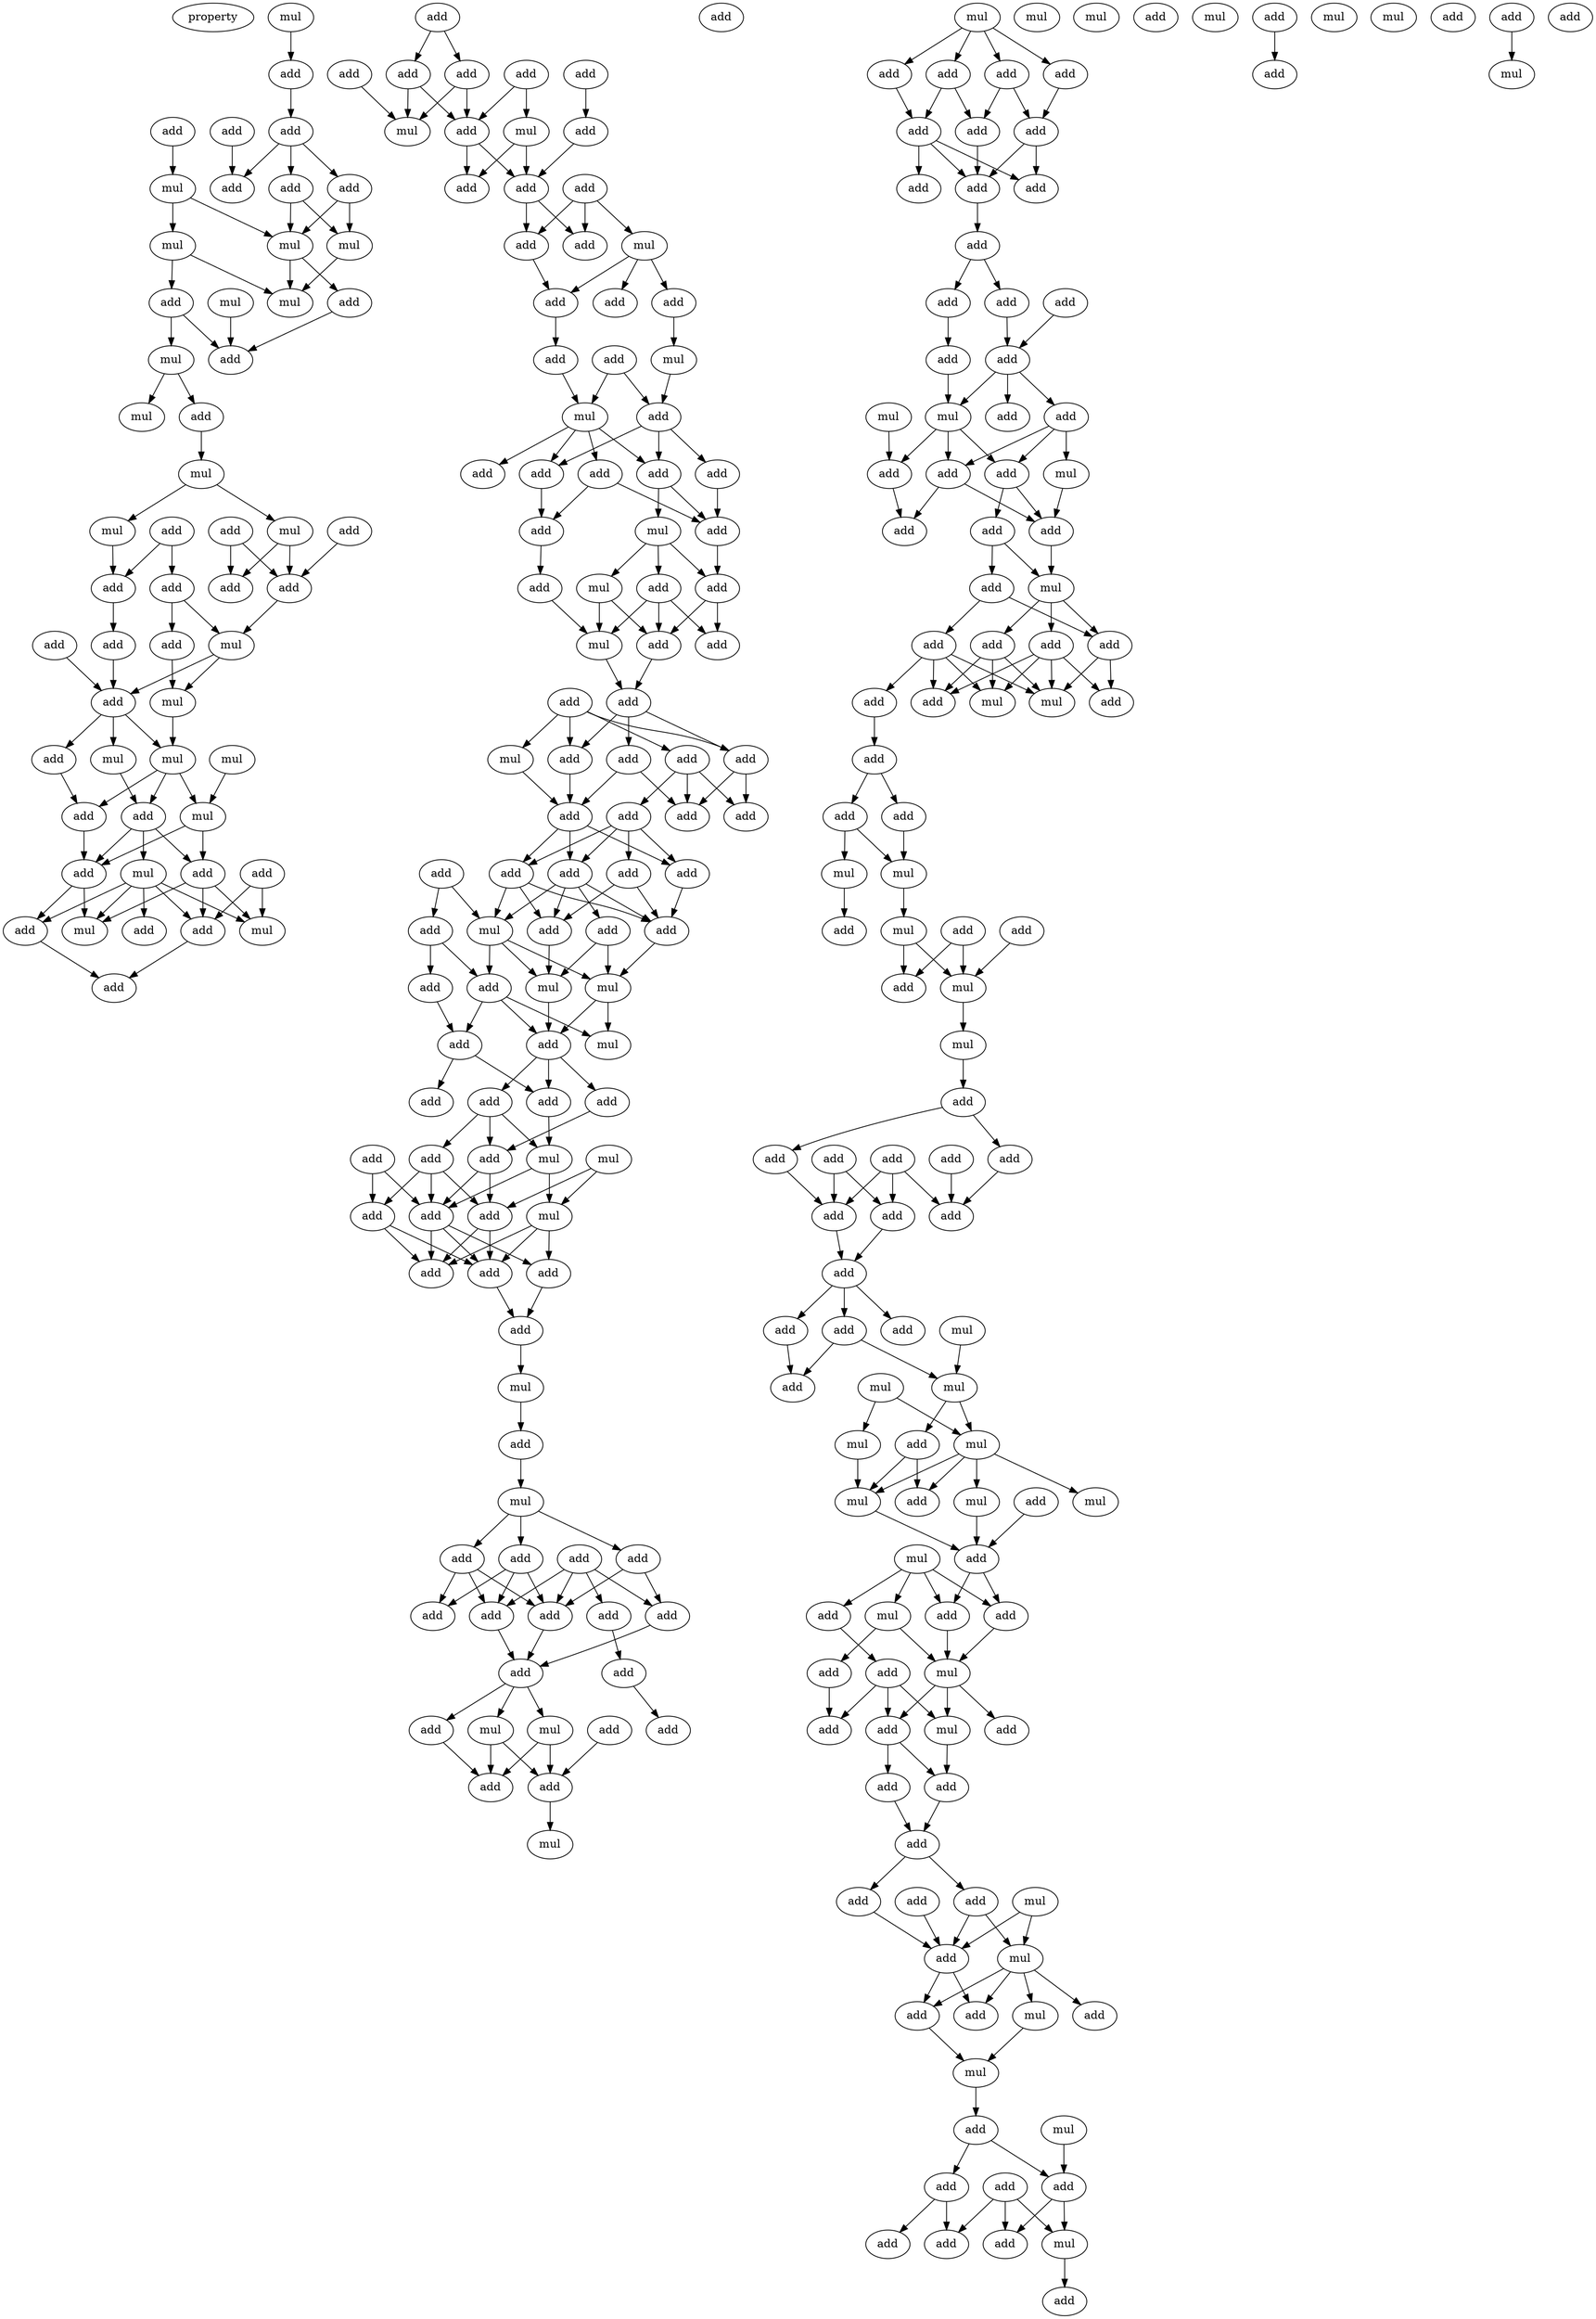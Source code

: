 digraph {
    node [fontcolor=black]
    property [mul=2,lf=1.2]
    0 [ label = mul ];
    1 [ label = add ];
    2 [ label = add ];
    3 [ label = add ];
    4 [ label = add ];
    5 [ label = mul ];
    6 [ label = add ];
    7 [ label = add ];
    8 [ label = add ];
    9 [ label = mul ];
    10 [ label = mul ];
    11 [ label = mul ];
    12 [ label = mul ];
    13 [ label = add ];
    14 [ label = add ];
    15 [ label = mul ];
    16 [ label = add ];
    17 [ label = mul ];
    18 [ label = mul ];
    19 [ label = add ];
    20 [ label = mul ];
    21 [ label = add ];
    22 [ label = mul ];
    23 [ label = add ];
    24 [ label = add ];
    25 [ label = mul ];
    26 [ label = add ];
    27 [ label = add ];
    28 [ label = add ];
    29 [ label = add ];
    30 [ label = add ];
    31 [ label = add ];
    32 [ label = add ];
    33 [ label = mul ];
    34 [ label = mul ];
    35 [ label = add ];
    36 [ label = add ];
    37 [ label = mul ];
    38 [ label = mul ];
    39 [ label = mul ];
    40 [ label = mul ];
    41 [ label = add ];
    42 [ label = add ];
    43 [ label = add ];
    44 [ label = add ];
    45 [ label = add ];
    46 [ label = mul ];
    47 [ label = mul ];
    48 [ label = add ];
    49 [ label = add ];
    50 [ label = add ];
    51 [ label = mul ];
    52 [ label = add ];
    53 [ label = add ];
    54 [ label = add ];
    55 [ label = add ];
    56 [ label = add ];
    57 [ label = add ];
    58 [ label = add ];
    59 [ label = mul ];
    60 [ label = mul ];
    61 [ label = add ];
    62 [ label = add ];
    63 [ label = add ];
    64 [ label = add ];
    65 [ label = add ];
    66 [ label = mul ];
    67 [ label = add ];
    68 [ label = add ];
    69 [ label = add ];
    70 [ label = add ];
    71 [ label = add ];
    72 [ label = add ];
    73 [ label = add ];
    74 [ label = mul ];
    75 [ label = mul ];
    76 [ label = add ];
    77 [ label = add ];
    78 [ label = add ];
    79 [ label = add ];
    80 [ label = add ];
    81 [ label = add ];
    82 [ label = add ];
    83 [ label = mul ];
    84 [ label = add ];
    85 [ label = add ];
    86 [ label = add ];
    87 [ label = mul ];
    88 [ label = add ];
    89 [ label = add ];
    90 [ label = mul ];
    91 [ label = add ];
    92 [ label = add ];
    93 [ label = add ];
    94 [ label = add ];
    95 [ label = add ];
    96 [ label = mul ];
    97 [ label = add ];
    98 [ label = add ];
    99 [ label = add ];
    100 [ label = add ];
    101 [ label = add ];
    102 [ label = add ];
    103 [ label = add ];
    104 [ label = add ];
    105 [ label = add ];
    106 [ label = add ];
    107 [ label = add ];
    108 [ label = add ];
    109 [ label = mul ];
    110 [ label = add ];
    111 [ label = add ];
    112 [ label = add ];
    113 [ label = add ];
    114 [ label = add ];
    115 [ label = mul ];
    116 [ label = mul ];
    117 [ label = add ];
    118 [ label = add ];
    119 [ label = mul ];
    120 [ label = add ];
    121 [ label = add ];
    122 [ label = add ];
    123 [ label = add ];
    124 [ label = add ];
    125 [ label = mul ];
    126 [ label = mul ];
    127 [ label = add ];
    128 [ label = add ];
    129 [ label = add ];
    130 [ label = add ];
    131 [ label = add ];
    132 [ label = mul ];
    133 [ label = add ];
    134 [ label = add ];
    135 [ label = add ];
    136 [ label = add ];
    137 [ label = mul ];
    138 [ label = add ];
    139 [ label = add ];
    140 [ label = mul ];
    141 [ label = add ];
    142 [ label = add ];
    143 [ label = add ];
    144 [ label = add ];
    145 [ label = add ];
    146 [ label = add ];
    147 [ label = add ];
    148 [ label = add ];
    149 [ label = add ];
    150 [ label = add ];
    151 [ label = add ];
    152 [ label = mul ];
    153 [ label = add ];
    154 [ label = mul ];
    155 [ label = add ];
    156 [ label = add ];
    157 [ label = add ];
    158 [ label = add ];
    159 [ label = mul ];
    160 [ label = mul ];
    161 [ label = add ];
    162 [ label = add ];
    163 [ label = add ];
    164 [ label = add ];
    165 [ label = add ];
    166 [ label = add ];
    167 [ label = add ];
    168 [ label = add ];
    169 [ label = add ];
    170 [ label = add ];
    171 [ label = add ];
    172 [ label = add ];
    173 [ label = add ];
    174 [ label = add ];
    175 [ label = add ];
    176 [ label = add ];
    177 [ label = mul ];
    178 [ label = mul ];
    179 [ label = add ];
    180 [ label = add ];
    181 [ label = add ];
    182 [ label = add ];
    183 [ label = add ];
    184 [ label = mul ];
    185 [ label = add ];
    186 [ label = add ];
    187 [ label = add ];
    188 [ label = mul ];
    189 [ label = add ];
    190 [ label = add ];
    191 [ label = add ];
    192 [ label = add ];
    193 [ label = add ];
    194 [ label = add ];
    195 [ label = add ];
    196 [ label = add ];
    197 [ label = mul ];
    198 [ label = mul ];
    199 [ label = add ];
    200 [ label = add ];
    201 [ label = add ];
    202 [ label = mul ];
    203 [ label = mul ];
    204 [ label = mul ];
    205 [ label = add ];
    206 [ label = add ];
    207 [ label = add ];
    208 [ label = mul ];
    209 [ label = add ];
    210 [ label = mul ];
    211 [ label = mul ];
    212 [ label = add ];
    213 [ label = add ];
    214 [ label = add ];
    215 [ label = add ];
    216 [ label = add ];
    217 [ label = add ];
    218 [ label = add ];
    219 [ label = add ];
    220 [ label = add ];
    221 [ label = add ];
    222 [ label = add ];
    223 [ label = mul ];
    224 [ label = add ];
    225 [ label = add ];
    226 [ label = mul ];
    227 [ label = add ];
    228 [ label = mul ];
    229 [ label = mul ];
    230 [ label = add ];
    231 [ label = mul ];
    232 [ label = mul ];
    233 [ label = mul ];
    234 [ label = mul ];
    235 [ label = add ];
    236 [ label = add ];
    237 [ label = add ];
    238 [ label = mul ];
    239 [ label = add ];
    240 [ label = add ];
    241 [ label = mul ];
    242 [ label = add ];
    243 [ label = add ];
    244 [ label = add ];
    245 [ label = mul ];
    246 [ label = add ];
    247 [ label = add ];
    248 [ label = mul ];
    249 [ label = add ];
    250 [ label = mul ];
    251 [ label = add ];
    252 [ label = add ];
    253 [ label = add ];
    254 [ label = add ];
    255 [ label = add ];
    256 [ label = add ];
    257 [ label = add ];
    258 [ label = mul ];
    259 [ label = add ];
    260 [ label = mul ];
    261 [ label = add ];
    262 [ label = add ];
    263 [ label = mul ];
    264 [ label = add ];
    265 [ label = mul ];
    266 [ label = mul ];
    267 [ label = mul ];
    268 [ label = add ];
    269 [ label = add ];
    270 [ label = add ];
    271 [ label = add ];
    272 [ label = mul ];
    273 [ label = add ];
    274 [ label = add ];
    275 [ label = add ];
    276 [ label = add ];
    277 [ label = add ];
    278 [ label = add ];
    279 [ label = mul ];
    280 [ label = mul ];
    281 [ label = add ];
    282 [ label = add ];
    283 [ label = mul ];
    284 [ label = add ];
    0 -> 1 [ name = 0 ];
    1 -> 4 [ name = 1 ];
    2 -> 5 [ name = 2 ];
    3 -> 6 [ name = 3 ];
    4 -> 6 [ name = 4 ];
    4 -> 7 [ name = 5 ];
    4 -> 8 [ name = 6 ];
    5 -> 9 [ name = 7 ];
    5 -> 10 [ name = 8 ];
    7 -> 10 [ name = 9 ];
    7 -> 11 [ name = 10 ];
    8 -> 10 [ name = 11 ];
    8 -> 11 [ name = 12 ];
    9 -> 13 [ name = 13 ];
    9 -> 15 [ name = 14 ];
    10 -> 14 [ name = 15 ];
    10 -> 15 [ name = 16 ];
    11 -> 15 [ name = 17 ];
    12 -> 16 [ name = 18 ];
    13 -> 16 [ name = 19 ];
    13 -> 17 [ name = 20 ];
    14 -> 16 [ name = 21 ];
    17 -> 18 [ name = 22 ];
    17 -> 19 [ name = 23 ];
    19 -> 20 [ name = 24 ];
    20 -> 22 [ name = 25 ];
    20 -> 25 [ name = 26 ];
    21 -> 27 [ name = 27 ];
    21 -> 28 [ name = 28 ];
    22 -> 27 [ name = 29 ];
    22 -> 28 [ name = 30 ];
    23 -> 28 [ name = 31 ];
    24 -> 26 [ name = 32 ];
    24 -> 29 [ name = 33 ];
    25 -> 26 [ name = 34 ];
    26 -> 31 [ name = 35 ];
    28 -> 33 [ name = 36 ];
    29 -> 32 [ name = 37 ];
    29 -> 33 [ name = 38 ];
    30 -> 35 [ name = 39 ];
    31 -> 35 [ name = 40 ];
    32 -> 34 [ name = 41 ];
    33 -> 34 [ name = 42 ];
    33 -> 35 [ name = 43 ];
    34 -> 39 [ name = 44 ];
    35 -> 36 [ name = 45 ];
    35 -> 38 [ name = 46 ];
    35 -> 39 [ name = 47 ];
    36 -> 42 [ name = 48 ];
    37 -> 40 [ name = 49 ];
    38 -> 41 [ name = 50 ];
    39 -> 40 [ name = 51 ];
    39 -> 41 [ name = 52 ];
    39 -> 42 [ name = 53 ];
    40 -> 44 [ name = 54 ];
    40 -> 45 [ name = 55 ];
    41 -> 44 [ name = 56 ];
    41 -> 45 [ name = 57 ];
    41 -> 46 [ name = 58 ];
    42 -> 45 [ name = 59 ];
    43 -> 49 [ name = 60 ];
    43 -> 51 [ name = 61 ];
    44 -> 47 [ name = 62 ];
    44 -> 49 [ name = 63 ];
    44 -> 51 [ name = 64 ];
    45 -> 47 [ name = 65 ];
    45 -> 50 [ name = 66 ];
    46 -> 47 [ name = 67 ];
    46 -> 48 [ name = 68 ];
    46 -> 49 [ name = 69 ];
    46 -> 50 [ name = 70 ];
    46 -> 51 [ name = 71 ];
    49 -> 52 [ name = 72 ];
    50 -> 52 [ name = 73 ];
    53 -> 54 [ name = 74 ];
    53 -> 55 [ name = 75 ];
    54 -> 59 [ name = 76 ];
    54 -> 62 [ name = 77 ];
    55 -> 59 [ name = 78 ];
    55 -> 62 [ name = 79 ];
    56 -> 61 [ name = 80 ];
    57 -> 60 [ name = 81 ];
    57 -> 62 [ name = 82 ];
    58 -> 59 [ name = 83 ];
    60 -> 63 [ name = 84 ];
    60 -> 65 [ name = 85 ];
    61 -> 65 [ name = 86 ];
    62 -> 63 [ name = 87 ];
    62 -> 65 [ name = 88 ];
    64 -> 66 [ name = 89 ];
    64 -> 67 [ name = 90 ];
    64 -> 68 [ name = 91 ];
    65 -> 67 [ name = 92 ];
    65 -> 68 [ name = 93 ];
    66 -> 69 [ name = 94 ];
    66 -> 70 [ name = 95 ];
    66 -> 71 [ name = 96 ];
    67 -> 69 [ name = 97 ];
    69 -> 72 [ name = 98 ];
    70 -> 74 [ name = 99 ];
    72 -> 75 [ name = 100 ];
    73 -> 75 [ name = 101 ];
    73 -> 76 [ name = 102 ];
    74 -> 76 [ name = 103 ];
    75 -> 78 [ name = 104 ];
    75 -> 79 [ name = 105 ];
    75 -> 80 [ name = 106 ];
    75 -> 81 [ name = 107 ];
    76 -> 77 [ name = 108 ];
    76 -> 78 [ name = 109 ];
    76 -> 80 [ name = 110 ];
    77 -> 84 [ name = 111 ];
    78 -> 82 [ name = 112 ];
    80 -> 83 [ name = 113 ];
    80 -> 84 [ name = 114 ];
    81 -> 82 [ name = 115 ];
    81 -> 84 [ name = 116 ];
    82 -> 85 [ name = 117 ];
    83 -> 86 [ name = 118 ];
    83 -> 87 [ name = 119 ];
    83 -> 88 [ name = 120 ];
    84 -> 86 [ name = 121 ];
    85 -> 90 [ name = 122 ];
    86 -> 89 [ name = 123 ];
    86 -> 91 [ name = 124 ];
    87 -> 89 [ name = 125 ];
    87 -> 90 [ name = 126 ];
    88 -> 89 [ name = 127 ];
    88 -> 90 [ name = 128 ];
    88 -> 91 [ name = 129 ];
    89 -> 93 [ name = 130 ];
    90 -> 93 [ name = 131 ];
    92 -> 94 [ name = 132 ];
    92 -> 95 [ name = 133 ];
    92 -> 96 [ name = 134 ];
    92 -> 97 [ name = 135 ];
    93 -> 94 [ name = 136 ];
    93 -> 97 [ name = 137 ];
    93 -> 98 [ name = 138 ];
    94 -> 101 [ name = 139 ];
    95 -> 99 [ name = 140 ];
    95 -> 100 [ name = 141 ];
    95 -> 102 [ name = 142 ];
    96 -> 101 [ name = 143 ];
    97 -> 99 [ name = 144 ];
    97 -> 100 [ name = 145 ];
    98 -> 100 [ name = 146 ];
    98 -> 101 [ name = 147 ];
    101 -> 104 [ name = 148 ];
    101 -> 105 [ name = 149 ];
    101 -> 106 [ name = 150 ];
    102 -> 103 [ name = 151 ];
    102 -> 104 [ name = 152 ];
    102 -> 105 [ name = 153 ];
    102 -> 106 [ name = 154 ];
    103 -> 108 [ name = 155 ];
    103 -> 110 [ name = 156 ];
    104 -> 108 [ name = 157 ];
    104 -> 109 [ name = 158 ];
    104 -> 110 [ name = 159 ];
    104 -> 112 [ name = 160 ];
    105 -> 108 [ name = 161 ];
    106 -> 108 [ name = 162 ];
    106 -> 109 [ name = 163 ];
    106 -> 110 [ name = 164 ];
    107 -> 109 [ name = 165 ];
    107 -> 111 [ name = 166 ];
    108 -> 115 [ name = 167 ];
    109 -> 114 [ name = 168 ];
    109 -> 115 [ name = 169 ];
    109 -> 116 [ name = 170 ];
    110 -> 116 [ name = 171 ];
    111 -> 113 [ name = 172 ];
    111 -> 114 [ name = 173 ];
    112 -> 115 [ name = 174 ];
    112 -> 116 [ name = 175 ];
    113 -> 118 [ name = 176 ];
    114 -> 117 [ name = 177 ];
    114 -> 118 [ name = 178 ];
    114 -> 119 [ name = 179 ];
    115 -> 117 [ name = 180 ];
    115 -> 119 [ name = 181 ];
    116 -> 117 [ name = 182 ];
    117 -> 120 [ name = 183 ];
    117 -> 121 [ name = 184 ];
    117 -> 123 [ name = 185 ];
    118 -> 122 [ name = 186 ];
    118 -> 123 [ name = 187 ];
    120 -> 124 [ name = 188 ];
    120 -> 125 [ name = 189 ];
    120 -> 127 [ name = 190 ];
    121 -> 127 [ name = 191 ];
    123 -> 125 [ name = 192 ];
    124 -> 129 [ name = 193 ];
    124 -> 130 [ name = 194 ];
    124 -> 131 [ name = 195 ];
    125 -> 131 [ name = 196 ];
    125 -> 132 [ name = 197 ];
    126 -> 130 [ name = 198 ];
    126 -> 132 [ name = 199 ];
    127 -> 130 [ name = 200 ];
    127 -> 131 [ name = 201 ];
    128 -> 129 [ name = 202 ];
    128 -> 131 [ name = 203 ];
    129 -> 134 [ name = 204 ];
    129 -> 135 [ name = 205 ];
    130 -> 134 [ name = 206 ];
    130 -> 135 [ name = 207 ];
    131 -> 133 [ name = 208 ];
    131 -> 134 [ name = 209 ];
    131 -> 135 [ name = 210 ];
    132 -> 133 [ name = 211 ];
    132 -> 134 [ name = 212 ];
    132 -> 135 [ name = 213 ];
    133 -> 136 [ name = 214 ];
    135 -> 136 [ name = 215 ];
    136 -> 137 [ name = 216 ];
    137 -> 139 [ name = 217 ];
    139 -> 140 [ name = 218 ];
    140 -> 141 [ name = 219 ];
    140 -> 142 [ name = 220 ];
    140 -> 144 [ name = 221 ];
    141 -> 145 [ name = 222 ];
    141 -> 147 [ name = 223 ];
    141 -> 148 [ name = 224 ];
    142 -> 145 [ name = 225 ];
    142 -> 147 [ name = 226 ];
    142 -> 148 [ name = 227 ];
    143 -> 146 [ name = 228 ];
    143 -> 147 [ name = 229 ];
    143 -> 148 [ name = 230 ];
    143 -> 149 [ name = 231 ];
    144 -> 148 [ name = 232 ];
    144 -> 149 [ name = 233 ];
    146 -> 150 [ name = 234 ];
    147 -> 151 [ name = 235 ];
    148 -> 151 [ name = 236 ];
    149 -> 151 [ name = 237 ];
    150 -> 153 [ name = 238 ];
    151 -> 152 [ name = 239 ];
    151 -> 154 [ name = 240 ];
    151 -> 156 [ name = 241 ];
    152 -> 157 [ name = 242 ];
    152 -> 158 [ name = 243 ];
    154 -> 157 [ name = 244 ];
    154 -> 158 [ name = 245 ];
    155 -> 158 [ name = 246 ];
    156 -> 157 [ name = 247 ];
    158 -> 159 [ name = 248 ];
    160 -> 161 [ name = 249 ];
    160 -> 162 [ name = 250 ];
    160 -> 163 [ name = 251 ];
    160 -> 164 [ name = 252 ];
    161 -> 165 [ name = 253 ];
    161 -> 166 [ name = 254 ];
    162 -> 167 [ name = 255 ];
    163 -> 166 [ name = 256 ];
    164 -> 165 [ name = 257 ];
    164 -> 167 [ name = 258 ];
    165 -> 169 [ name = 259 ];
    166 -> 168 [ name = 260 ];
    166 -> 169 [ name = 261 ];
    166 -> 170 [ name = 262 ];
    167 -> 168 [ name = 263 ];
    167 -> 169 [ name = 264 ];
    169 -> 171 [ name = 265 ];
    171 -> 172 [ name = 266 ];
    171 -> 173 [ name = 267 ];
    172 -> 176 [ name = 268 ];
    173 -> 175 [ name = 269 ];
    174 -> 175 [ name = 270 ];
    175 -> 178 [ name = 271 ];
    175 -> 179 [ name = 272 ];
    175 -> 180 [ name = 273 ];
    176 -> 178 [ name = 274 ];
    177 -> 181 [ name = 275 ];
    178 -> 181 [ name = 276 ];
    178 -> 182 [ name = 277 ];
    178 -> 183 [ name = 278 ];
    180 -> 182 [ name = 279 ];
    180 -> 183 [ name = 280 ];
    180 -> 184 [ name = 281 ];
    181 -> 186 [ name = 282 ];
    182 -> 186 [ name = 283 ];
    182 -> 187 [ name = 284 ];
    183 -> 185 [ name = 285 ];
    183 -> 187 [ name = 286 ];
    184 -> 187 [ name = 287 ];
    185 -> 188 [ name = 288 ];
    185 -> 189 [ name = 289 ];
    187 -> 188 [ name = 290 ];
    188 -> 190 [ name = 291 ];
    188 -> 191 [ name = 292 ];
    188 -> 192 [ name = 293 ];
    189 -> 190 [ name = 294 ];
    189 -> 193 [ name = 295 ];
    190 -> 195 [ name = 296 ];
    190 -> 198 [ name = 297 ];
    191 -> 194 [ name = 298 ];
    191 -> 197 [ name = 299 ];
    191 -> 198 [ name = 300 ];
    192 -> 194 [ name = 301 ];
    192 -> 195 [ name = 302 ];
    192 -> 197 [ name = 303 ];
    192 -> 198 [ name = 304 ];
    193 -> 194 [ name = 305 ];
    193 -> 196 [ name = 306 ];
    193 -> 197 [ name = 307 ];
    193 -> 198 [ name = 308 ];
    196 -> 199 [ name = 309 ];
    199 -> 200 [ name = 310 ];
    199 -> 201 [ name = 311 ];
    200 -> 202 [ name = 312 ];
    200 -> 203 [ name = 313 ];
    201 -> 203 [ name = 314 ];
    202 -> 206 [ name = 315 ];
    203 -> 204 [ name = 316 ];
    204 -> 209 [ name = 317 ];
    204 -> 210 [ name = 318 ];
    205 -> 209 [ name = 319 ];
    205 -> 210 [ name = 320 ];
    207 -> 210 [ name = 321 ];
    210 -> 211 [ name = 322 ];
    211 -> 212 [ name = 323 ];
    212 -> 215 [ name = 324 ];
    212 -> 216 [ name = 325 ];
    213 -> 218 [ name = 326 ];
    213 -> 219 [ name = 327 ];
    213 -> 220 [ name = 328 ];
    214 -> 219 [ name = 329 ];
    215 -> 218 [ name = 330 ];
    216 -> 219 [ name = 331 ];
    217 -> 218 [ name = 332 ];
    217 -> 220 [ name = 333 ];
    218 -> 221 [ name = 334 ];
    220 -> 221 [ name = 335 ];
    221 -> 222 [ name = 336 ];
    221 -> 224 [ name = 337 ];
    221 -> 225 [ name = 338 ];
    223 -> 228 [ name = 339 ];
    224 -> 227 [ name = 340 ];
    225 -> 227 [ name = 341 ];
    225 -> 228 [ name = 342 ];
    226 -> 229 [ name = 343 ];
    226 -> 231 [ name = 344 ];
    228 -> 230 [ name = 345 ];
    228 -> 231 [ name = 346 ];
    229 -> 234 [ name = 347 ];
    230 -> 234 [ name = 348 ];
    230 -> 236 [ name = 349 ];
    231 -> 232 [ name = 350 ];
    231 -> 233 [ name = 351 ];
    231 -> 234 [ name = 352 ];
    231 -> 236 [ name = 353 ];
    232 -> 237 [ name = 354 ];
    234 -> 237 [ name = 355 ];
    235 -> 237 [ name = 356 ];
    237 -> 239 [ name = 357 ];
    237 -> 240 [ name = 358 ];
    238 -> 239 [ name = 359 ];
    238 -> 240 [ name = 360 ];
    238 -> 241 [ name = 361 ];
    238 -> 242 [ name = 362 ];
    239 -> 245 [ name = 363 ];
    240 -> 245 [ name = 364 ];
    241 -> 243 [ name = 365 ];
    241 -> 245 [ name = 366 ];
    242 -> 244 [ name = 367 ];
    243 -> 246 [ name = 368 ];
    244 -> 246 [ name = 369 ];
    244 -> 247 [ name = 370 ];
    244 -> 248 [ name = 371 ];
    245 -> 247 [ name = 372 ];
    245 -> 248 [ name = 373 ];
    245 -> 249 [ name = 374 ];
    247 -> 251 [ name = 375 ];
    247 -> 252 [ name = 376 ];
    248 -> 252 [ name = 377 ];
    251 -> 253 [ name = 378 ];
    252 -> 253 [ name = 379 ];
    253 -> 254 [ name = 380 ];
    253 -> 255 [ name = 381 ];
    254 -> 259 [ name = 382 ];
    254 -> 260 [ name = 383 ];
    255 -> 259 [ name = 384 ];
    257 -> 259 [ name = 385 ];
    258 -> 259 [ name = 386 ];
    258 -> 260 [ name = 387 ];
    259 -> 261 [ name = 388 ];
    259 -> 262 [ name = 389 ];
    260 -> 261 [ name = 390 ];
    260 -> 262 [ name = 391 ];
    260 -> 264 [ name = 392 ];
    260 -> 265 [ name = 393 ];
    261 -> 266 [ name = 394 ];
    265 -> 266 [ name = 395 ];
    266 -> 268 [ name = 396 ];
    267 -> 271 [ name = 397 ];
    268 -> 269 [ name = 398 ];
    268 -> 271 [ name = 399 ];
    269 -> 273 [ name = 400 ];
    269 -> 274 [ name = 401 ];
    270 -> 272 [ name = 402 ];
    270 -> 273 [ name = 403 ];
    270 -> 275 [ name = 404 ];
    271 -> 272 [ name = 405 ];
    271 -> 275 [ name = 406 ];
    272 -> 276 [ name = 407 ];
    277 -> 278 [ name = 408 ];
    282 -> 283 [ name = 409 ];
}
